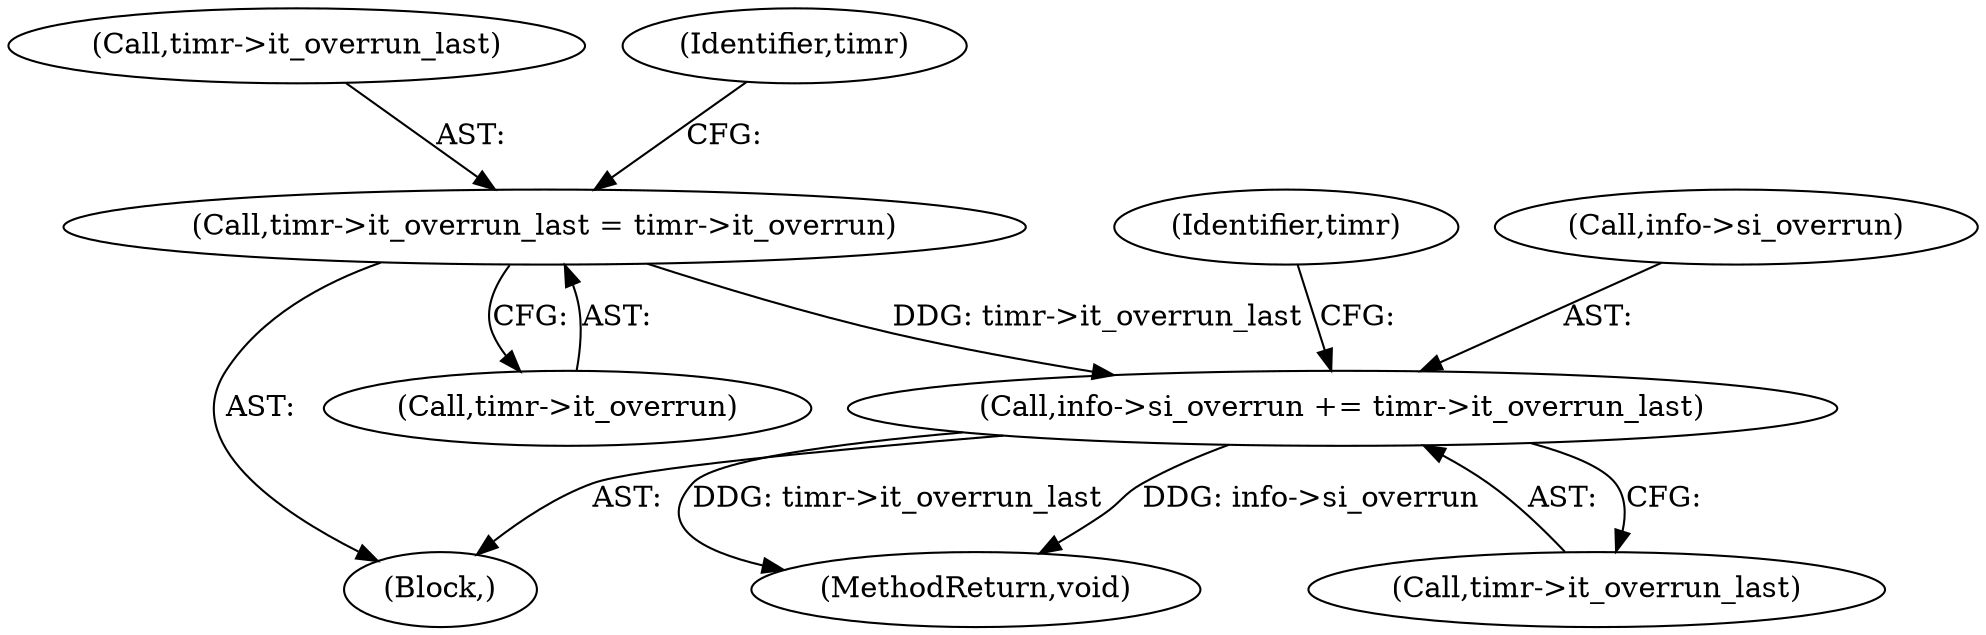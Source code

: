 digraph "1_linux_78c9c4dfbf8c04883941445a195276bb4bb92c76_5@pointer" {
"1000150" [label="(Call,info->si_overrun += timr->it_overrun_last)"];
"1000133" [label="(Call,timr->it_overrun_last = timr->it_overrun)"];
"1000137" [label="(Call,timr->it_overrun)"];
"1000150" [label="(Call,info->si_overrun += timr->it_overrun_last)"];
"1000134" [label="(Call,timr->it_overrun_last)"];
"1000142" [label="(Identifier,timr)"];
"1000154" [label="(Call,timr->it_overrun_last)"];
"1000160" [label="(MethodReturn,void)"];
"1000125" [label="(Block,)"];
"1000133" [label="(Call,timr->it_overrun_last = timr->it_overrun)"];
"1000158" [label="(Identifier,timr)"];
"1000151" [label="(Call,info->si_overrun)"];
"1000150" -> "1000125"  [label="AST: "];
"1000150" -> "1000154"  [label="CFG: "];
"1000151" -> "1000150"  [label="AST: "];
"1000154" -> "1000150"  [label="AST: "];
"1000158" -> "1000150"  [label="CFG: "];
"1000150" -> "1000160"  [label="DDG: timr->it_overrun_last"];
"1000150" -> "1000160"  [label="DDG: info->si_overrun"];
"1000133" -> "1000150"  [label="DDG: timr->it_overrun_last"];
"1000133" -> "1000125"  [label="AST: "];
"1000133" -> "1000137"  [label="CFG: "];
"1000134" -> "1000133"  [label="AST: "];
"1000137" -> "1000133"  [label="AST: "];
"1000142" -> "1000133"  [label="CFG: "];
}
